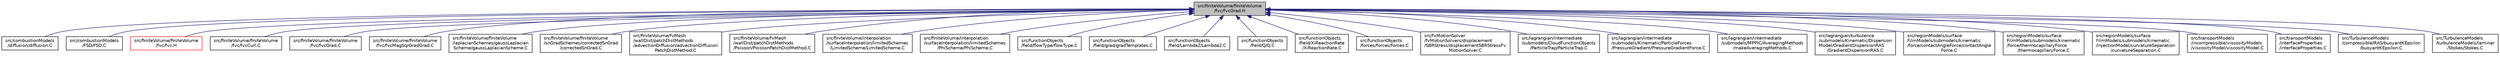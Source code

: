 digraph "src/finiteVolume/finiteVolume/fvc/fvcGrad.H"
{
  bgcolor="transparent";
  edge [fontname="Helvetica",fontsize="10",labelfontname="Helvetica",labelfontsize="10"];
  node [fontname="Helvetica",fontsize="10",shape=record];
  Node74 [label="src/finiteVolume/finiteVolume\l/fvc/fvcGrad.H",height=0.2,width=0.4,color="black", fillcolor="grey75", style="filled", fontcolor="black"];
  Node74 -> Node75 [dir="back",color="midnightblue",fontsize="10",style="solid",fontname="Helvetica"];
  Node75 [label="src/combustionModels\l/diffusion/diffusion.C",height=0.2,width=0.4,color="black",URL="$a00014.html"];
  Node74 -> Node76 [dir="back",color="midnightblue",fontsize="10",style="solid",fontname="Helvetica"];
  Node76 [label="src/combustionModels\l/FSD/FSD.C",height=0.2,width=0.4,color="black",URL="$a00023.html"];
  Node74 -> Node77 [dir="back",color="midnightblue",fontsize="10",style="solid",fontname="Helvetica"];
  Node77 [label="src/finiteVolume/finiteVolume\l/fvc/fvc.H",height=0.2,width=0.4,color="red",URL="$a03092.html"];
  Node74 -> Node92 [dir="back",color="midnightblue",fontsize="10",style="solid",fontname="Helvetica"];
  Node92 [label="src/finiteVolume/finiteVolume\l/fvc/fvcCurl.C",height=0.2,width=0.4,color="black",URL="$a03107.html"];
  Node74 -> Node93 [dir="back",color="midnightblue",fontsize="10",style="solid",fontname="Helvetica"];
  Node93 [label="src/finiteVolume/finiteVolume\l/fvc/fvcGrad.C",height=0.2,width=0.4,color="black",URL="$a03146.html"];
  Node74 -> Node94 [dir="back",color="midnightblue",fontsize="10",style="solid",fontname="Helvetica"];
  Node94 [label="src/finiteVolume/finiteVolume\l/fvc/fvcMagSqrGradGrad.C",height=0.2,width=0.4,color="black",URL="$a03158.html"];
  Node74 -> Node95 [dir="back",color="midnightblue",fontsize="10",style="solid",fontname="Helvetica"];
  Node95 [label="src/finiteVolume/finiteVolume\l/laplacianSchemes/gaussLaplacian\lScheme/gaussLaplacianScheme.C",height=0.2,width=0.4,color="black",URL="$a03353.html"];
  Node74 -> Node96 [dir="back",color="midnightblue",fontsize="10",style="solid",fontname="Helvetica"];
  Node96 [label="src/finiteVolume/finiteVolume\l/snGradSchemes/correctedSnGrad\l/correctedSnGrad.C",height=0.2,width=0.4,color="black",URL="$a03380.html"];
  Node74 -> Node97 [dir="back",color="midnightblue",fontsize="10",style="solid",fontname="Helvetica"];
  Node97 [label="src/finiteVolume/fvMesh\l/wallDist/patchDistMethods\l/advectionDiffusion/advectionDiffusion\lPatchDistMethod.C",height=0.2,width=0.4,color="black",URL="$a03902.html"];
  Node74 -> Node98 [dir="back",color="midnightblue",fontsize="10",style="solid",fontname="Helvetica"];
  Node98 [label="src/finiteVolume/fvMesh\l/wallDist/patchDistMethods\l/Poisson/PoissonPatchDistMethod.C",height=0.2,width=0.4,color="black",URL="$a03929.html"];
  Node74 -> Node99 [dir="back",color="midnightblue",fontsize="10",style="solid",fontname="Helvetica"];
  Node99 [label="src/finiteVolume/interpolation\l/surfaceInterpolation/limitedSchemes\l/LimitedScheme/LimitedScheme.C",height=0.2,width=0.4,color="black",URL="$a04124.html"];
  Node74 -> Node100 [dir="back",color="midnightblue",fontsize="10",style="solid",fontname="Helvetica"];
  Node100 [label="src/finiteVolume/interpolation\l/surfaceInterpolation/limitedSchemes\l/PhiScheme/PhiScheme.C",height=0.2,width=0.4,color="black",URL="$a04181.html"];
  Node74 -> Node101 [dir="back",color="midnightblue",fontsize="10",style="solid",fontname="Helvetica"];
  Node101 [label="src/functionObjects\l/field/flowType/flowType.C",height=0.2,width=0.4,color="black",URL="$a04670.html"];
  Node74 -> Node102 [dir="back",color="midnightblue",fontsize="10",style="solid",fontname="Helvetica"];
  Node102 [label="src/functionObjects\l/field/grad/gradTemplates.C",height=0.2,width=0.4,color="black",URL="$a04682.html"];
  Node74 -> Node103 [dir="back",color="midnightblue",fontsize="10",style="solid",fontname="Helvetica"];
  Node103 [label="src/functionObjects\l/field/Lambda2/Lambda2.C",height=0.2,width=0.4,color="black",URL="$a04691.html"];
  Node74 -> Node104 [dir="back",color="midnightblue",fontsize="10",style="solid",fontname="Helvetica"];
  Node104 [label="src/functionObjects\l/field/Q/Q.C",height=0.2,width=0.4,color="black",URL="$a04757.html"];
  Node74 -> Node105 [dir="back",color="midnightblue",fontsize="10",style="solid",fontname="Helvetica"];
  Node105 [label="src/functionObjects\l/field/XiReactionRate\l/XiReactionRate.C",height=0.2,width=0.4,color="black",URL="$a04883.html"];
  Node74 -> Node106 [dir="back",color="midnightblue",fontsize="10",style="solid",fontname="Helvetica"];
  Node106 [label="src/functionObjects\l/forces/forces/forces.C",height=0.2,width=0.4,color="black",URL="$a04901.html"];
  Node74 -> Node107 [dir="back",color="midnightblue",fontsize="10",style="solid",fontname="Helvetica"];
  Node107 [label="src/fvMotionSolver\l/fvMotionSolvers/displacement\l/SBRStress/displacementSBRStressFv\lMotionSolver.C",height=0.2,width=0.4,color="black",URL="$a05054.html"];
  Node74 -> Node108 [dir="back",color="midnightblue",fontsize="10",style="solid",fontname="Helvetica"];
  Node108 [label="src/lagrangian/intermediate\l/submodels/CloudFunctionObjects\l/ParticleTrap/ParticleTrap.C",height=0.2,width=0.4,color="black",URL="$a06266.html"];
  Node74 -> Node109 [dir="back",color="midnightblue",fontsize="10",style="solid",fontname="Helvetica"];
  Node109 [label="src/lagrangian/intermediate\l/submodels/Kinematic/ParticleForces\l/PressureGradient/PressureGradientForce.C",height=0.2,width=0.4,color="black",URL="$a06587.html"];
  Node74 -> Node110 [dir="back",color="midnightblue",fontsize="10",style="solid",fontname="Helvetica"];
  Node110 [label="src/lagrangian/intermediate\l/submodels/MPPIC/AveragingMethods\l/makeAveragingMethods.C",height=0.2,width=0.4,color="black",URL="$a06713.html"];
  Node74 -> Node111 [dir="back",color="midnightblue",fontsize="10",style="solid",fontname="Helvetica"];
  Node111 [label="src/lagrangian/turbulence\l/submodels/Kinematic/Dispersion\lModel/GradientDispersionRAS\l/GradientDispersionRAS.C",height=0.2,width=0.4,color="black",URL="$a07496.html"];
  Node74 -> Node112 [dir="back",color="midnightblue",fontsize="10",style="solid",fontname="Helvetica"];
  Node112 [label="src/regionModels/surface\lFilmModels/submodels/kinematic\l/force/contactAngleForce/contactAngle\lForce.C",height=0.2,width=0.4,color="black",URL="$a14270.html"];
  Node74 -> Node113 [dir="back",color="midnightblue",fontsize="10",style="solid",fontname="Helvetica"];
  Node113 [label="src/regionModels/surface\lFilmModels/submodels/kinematic\l/force/thermocapillaryForce\l/thermocapillaryForce.C",height=0.2,width=0.4,color="black",URL="$a14291.html"];
  Node74 -> Node114 [dir="back",color="midnightblue",fontsize="10",style="solid",fontname="Helvetica"];
  Node114 [label="src/regionModels/surface\lFilmModels/submodels/kinematic\l/injectionModel/curvatureSeparation\l/curvatureSeparation.C",height=0.2,width=0.4,color="black",URL="$a14303.html"];
  Node74 -> Node115 [dir="back",color="midnightblue",fontsize="10",style="solid",fontname="Helvetica"];
  Node115 [label="src/transportModels\l/incompressible/viscosityModels\l/viscosityModel/viscosityModel.C",height=0.2,width=0.4,color="black",URL="$a42053.html"];
  Node74 -> Node116 [dir="back",color="midnightblue",fontsize="10",style="solid",fontname="Helvetica"];
  Node116 [label="src/transportModels\l/interfaceProperties\l/interfaceProperties.C",height=0.2,width=0.4,color="black",URL="$a17363.html"];
  Node74 -> Node117 [dir="back",color="midnightblue",fontsize="10",style="solid",fontname="Helvetica"];
  Node117 [label="src/TurbulenceModels\l/compressible/RAS/buoyantKEpsilon\l/buoyantKEpsilon.C",height=0.2,width=0.4,color="black",URL="$a17564.html"];
  Node74 -> Node118 [dir="back",color="midnightblue",fontsize="10",style="solid",fontname="Helvetica"];
  Node118 [label="src/TurbulenceModels\l/turbulenceModels/laminar\l/Stokes/Stokes.C",height=0.2,width=0.4,color="black",URL="$a17933.html"];
}

